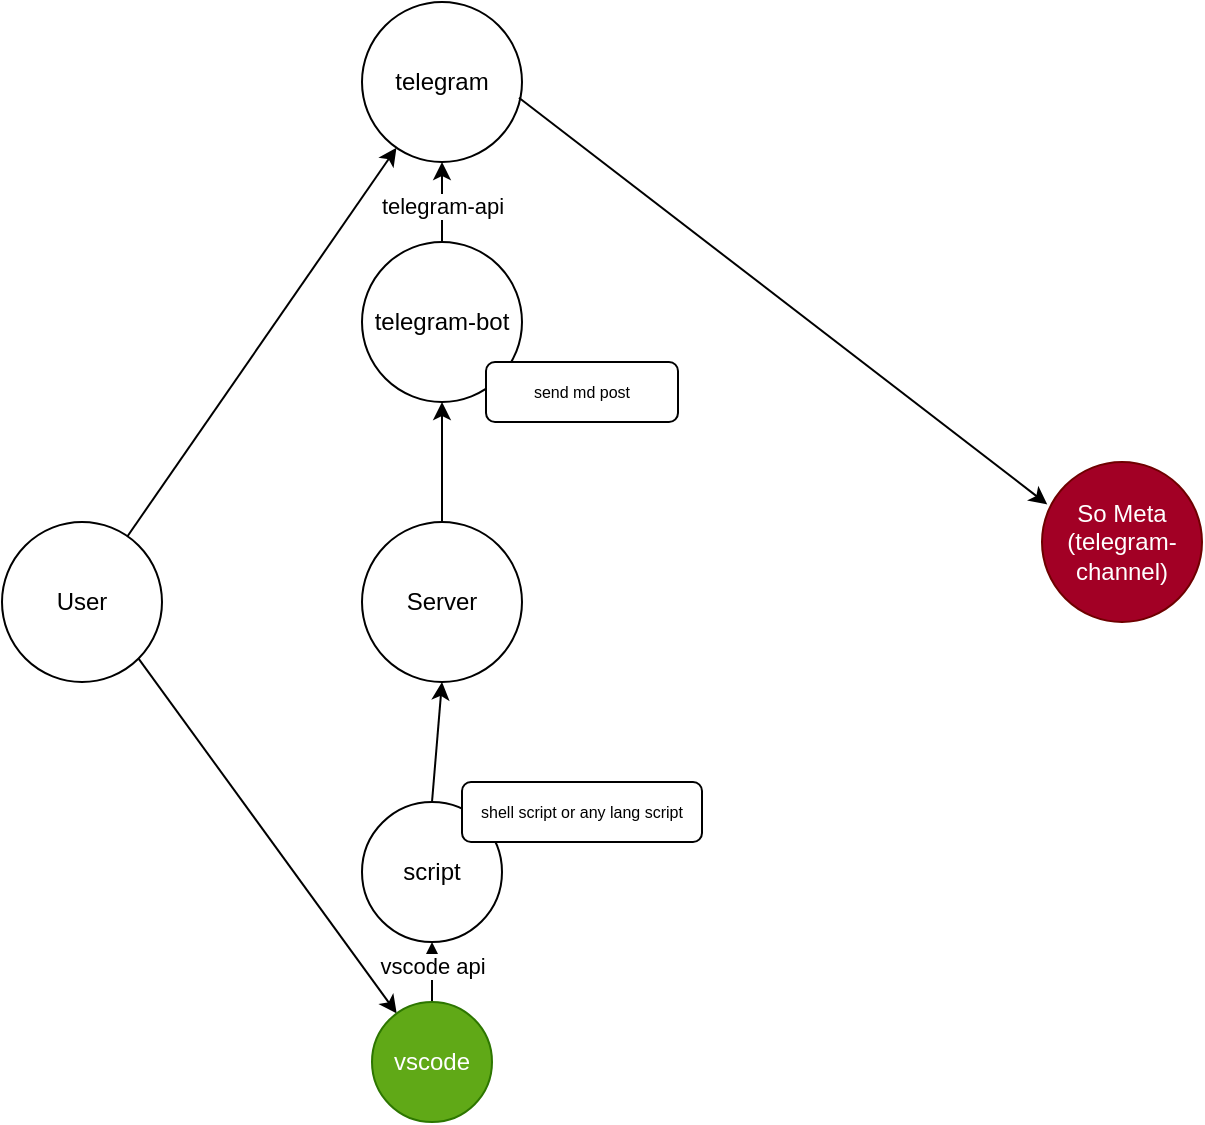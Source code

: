 <mxfile>
    <diagram id="W1Gx5pmjfFB0pCHRWF82" name="Page-1">
        <mxGraphModel dx="111" dy="162" grid="1" gridSize="10" guides="1" tooltips="1" connect="1" arrows="1" fold="1" page="1" pageScale="1" pageWidth="827" pageHeight="1169" math="0" shadow="0">
            <root>
                <mxCell id="0"/>
                <mxCell id="1" parent="0"/>
                <mxCell id="15" style="edgeStyle=none;html=1;exitX=1;exitY=1;exitDx=0;exitDy=0;" parent="1" source="2" target="4" edge="1">
                    <mxGeometry relative="1" as="geometry"/>
                </mxCell>
                <mxCell id="16" style="edgeStyle=none;html=1;" parent="1" source="2" target="3" edge="1">
                    <mxGeometry relative="1" as="geometry"/>
                </mxCell>
                <mxCell id="2" value="User" style="ellipse;whiteSpace=wrap;html=1;aspect=fixed;" parent="1" vertex="1">
                    <mxGeometry x="70" y="370" width="80" height="80" as="geometry"/>
                </mxCell>
                <mxCell id="3" value="telegram" style="ellipse;whiteSpace=wrap;html=1;aspect=fixed;" parent="1" vertex="1">
                    <mxGeometry x="250" y="110" width="80" height="80" as="geometry"/>
                </mxCell>
                <mxCell id="21" style="edgeStyle=none;html=1;" parent="1" source="4" target="20" edge="1">
                    <mxGeometry relative="1" as="geometry"/>
                </mxCell>
                <mxCell id="22" value="vscode api&lt;br&gt;" style="edgeLabel;html=1;align=center;verticalAlign=middle;resizable=0;points=[];" parent="21" vertex="1" connectable="0">
                    <mxGeometry x="0.209" relative="1" as="geometry">
                        <mxPoint as="offset"/>
                    </mxGeometry>
                </mxCell>
                <mxCell id="4" value="vscode" style="ellipse;whiteSpace=wrap;html=1;aspect=fixed;fillColor=#60a917;strokeColor=#2D7600;fontColor=#ffffff;" parent="1" vertex="1">
                    <mxGeometry x="255" y="610" width="60" height="60" as="geometry"/>
                </mxCell>
                <mxCell id="17" style="edgeStyle=none;html=1;" parent="1" source="5" target="3" edge="1">
                    <mxGeometry relative="1" as="geometry"/>
                </mxCell>
                <mxCell id="19" value="telegram-api" style="edgeLabel;html=1;align=center;verticalAlign=middle;resizable=0;points=[];" parent="17" vertex="1" connectable="0">
                    <mxGeometry x="-0.08" relative="1" as="geometry">
                        <mxPoint as="offset"/>
                    </mxGeometry>
                </mxCell>
                <mxCell id="5" value="telegram-bot" style="ellipse;whiteSpace=wrap;html=1;aspect=fixed;" parent="1" vertex="1">
                    <mxGeometry x="250" y="230" width="80" height="80" as="geometry"/>
                </mxCell>
                <mxCell id="7" value="So Meta&lt;br&gt;(telegram-channel)" style="ellipse;whiteSpace=wrap;html=1;aspect=fixed;fillColor=#a20025;strokeColor=#6F0000;fontColor=#ffffff;" parent="1" vertex="1">
                    <mxGeometry x="590" y="340" width="80" height="80" as="geometry"/>
                </mxCell>
                <mxCell id="10" value="" style="endArrow=classic;html=1;exitX=0.981;exitY=0.598;exitDx=0;exitDy=0;exitPerimeter=0;entryX=0.033;entryY=0.265;entryDx=0;entryDy=0;entryPerimeter=0;" parent="1" source="3" target="7" edge="1">
                    <mxGeometry width="50" height="50" relative="1" as="geometry">
                        <mxPoint x="460" y="400" as="sourcePoint"/>
                        <mxPoint x="510" y="350" as="targetPoint"/>
                    </mxGeometry>
                </mxCell>
                <mxCell id="28" style="edgeStyle=none;html=1;exitX=0.5;exitY=0;exitDx=0;exitDy=0;entryX=0.5;entryY=1;entryDx=0;entryDy=0;" parent="1" source="20" target="27" edge="1">
                    <mxGeometry relative="1" as="geometry"/>
                </mxCell>
                <mxCell id="20" value="script" style="ellipse;whiteSpace=wrap;html=1;" parent="1" vertex="1">
                    <mxGeometry x="250" y="510" width="70" height="70" as="geometry"/>
                </mxCell>
                <mxCell id="25" value="&lt;font style=&quot;font-size: 8px&quot;&gt;shell script or any lang script&lt;/font&gt;" style="rounded=1;whiteSpace=wrap;html=1;verticalAlign=top;horizontal=1;" parent="1" vertex="1">
                    <mxGeometry x="300" y="500" width="120" height="30" as="geometry"/>
                </mxCell>
                <mxCell id="26" value="&lt;font style=&quot;font-size: 8px&quot;&gt;send md post&lt;/font&gt;" style="rounded=1;whiteSpace=wrap;html=1;verticalAlign=top;horizontal=1;" parent="1" vertex="1">
                    <mxGeometry x="312" y="290" width="96" height="30" as="geometry"/>
                </mxCell>
                <mxCell id="29" style="edgeStyle=none;html=1;exitX=0.5;exitY=0;exitDx=0;exitDy=0;" parent="1" source="27" target="5" edge="1">
                    <mxGeometry relative="1" as="geometry"/>
                </mxCell>
                <mxCell id="27" value="Server" style="ellipse;whiteSpace=wrap;html=1;aspect=fixed;" parent="1" vertex="1">
                    <mxGeometry x="250" y="370" width="80" height="80" as="geometry"/>
                </mxCell>
            </root>
        </mxGraphModel>
    </diagram>
</mxfile>